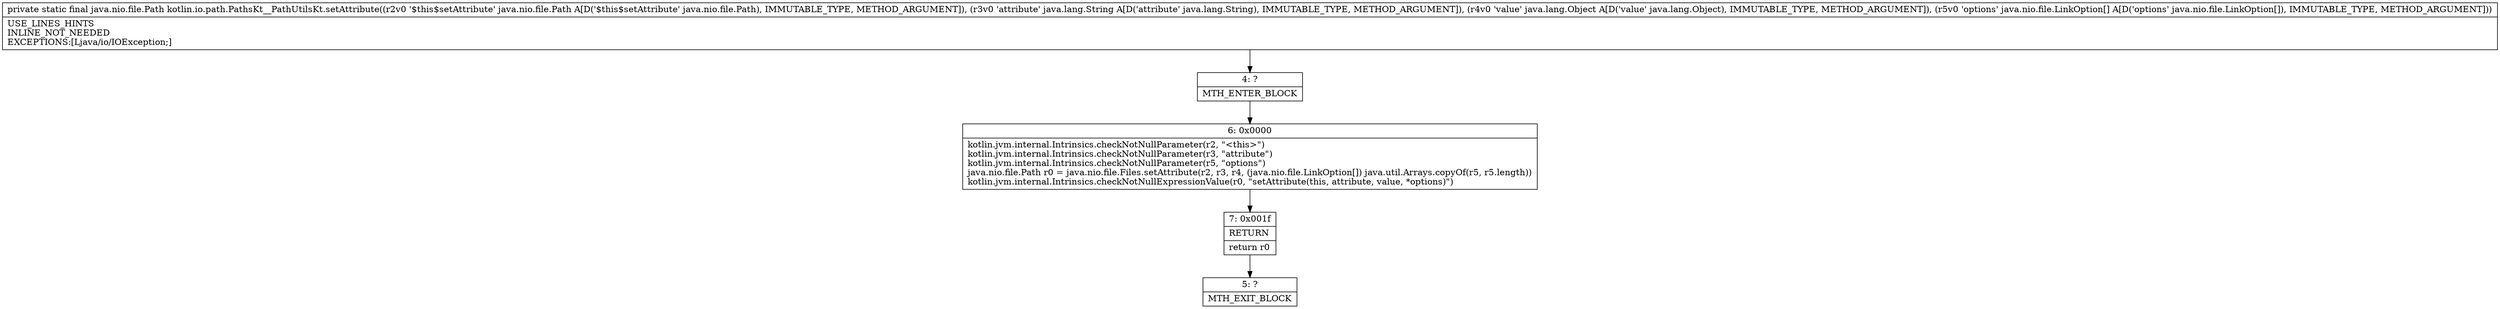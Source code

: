 digraph "CFG forkotlin.io.path.PathsKt__PathUtilsKt.setAttribute(Ljava\/nio\/file\/Path;Ljava\/lang\/String;Ljava\/lang\/Object;[Ljava\/nio\/file\/LinkOption;)Ljava\/nio\/file\/Path;" {
Node_4 [shape=record,label="{4\:\ ?|MTH_ENTER_BLOCK\l}"];
Node_6 [shape=record,label="{6\:\ 0x0000|kotlin.jvm.internal.Intrinsics.checkNotNullParameter(r2, \"\<this\>\")\lkotlin.jvm.internal.Intrinsics.checkNotNullParameter(r3, \"attribute\")\lkotlin.jvm.internal.Intrinsics.checkNotNullParameter(r5, \"options\")\ljava.nio.file.Path r0 = java.nio.file.Files.setAttribute(r2, r3, r4, (java.nio.file.LinkOption[]) java.util.Arrays.copyOf(r5, r5.length))\lkotlin.jvm.internal.Intrinsics.checkNotNullExpressionValue(r0, \"setAttribute(this, attribute, value, *options)\")\l}"];
Node_7 [shape=record,label="{7\:\ 0x001f|RETURN\l|return r0\l}"];
Node_5 [shape=record,label="{5\:\ ?|MTH_EXIT_BLOCK\l}"];
MethodNode[shape=record,label="{private static final java.nio.file.Path kotlin.io.path.PathsKt__PathUtilsKt.setAttribute((r2v0 '$this$setAttribute' java.nio.file.Path A[D('$this$setAttribute' java.nio.file.Path), IMMUTABLE_TYPE, METHOD_ARGUMENT]), (r3v0 'attribute' java.lang.String A[D('attribute' java.lang.String), IMMUTABLE_TYPE, METHOD_ARGUMENT]), (r4v0 'value' java.lang.Object A[D('value' java.lang.Object), IMMUTABLE_TYPE, METHOD_ARGUMENT]), (r5v0 'options' java.nio.file.LinkOption[] A[D('options' java.nio.file.LinkOption[]), IMMUTABLE_TYPE, METHOD_ARGUMENT]))  | USE_LINES_HINTS\lINLINE_NOT_NEEDED\lEXCEPTIONS:[Ljava\/io\/IOException;]\l}"];
MethodNode -> Node_4;Node_4 -> Node_6;
Node_6 -> Node_7;
Node_7 -> Node_5;
}


